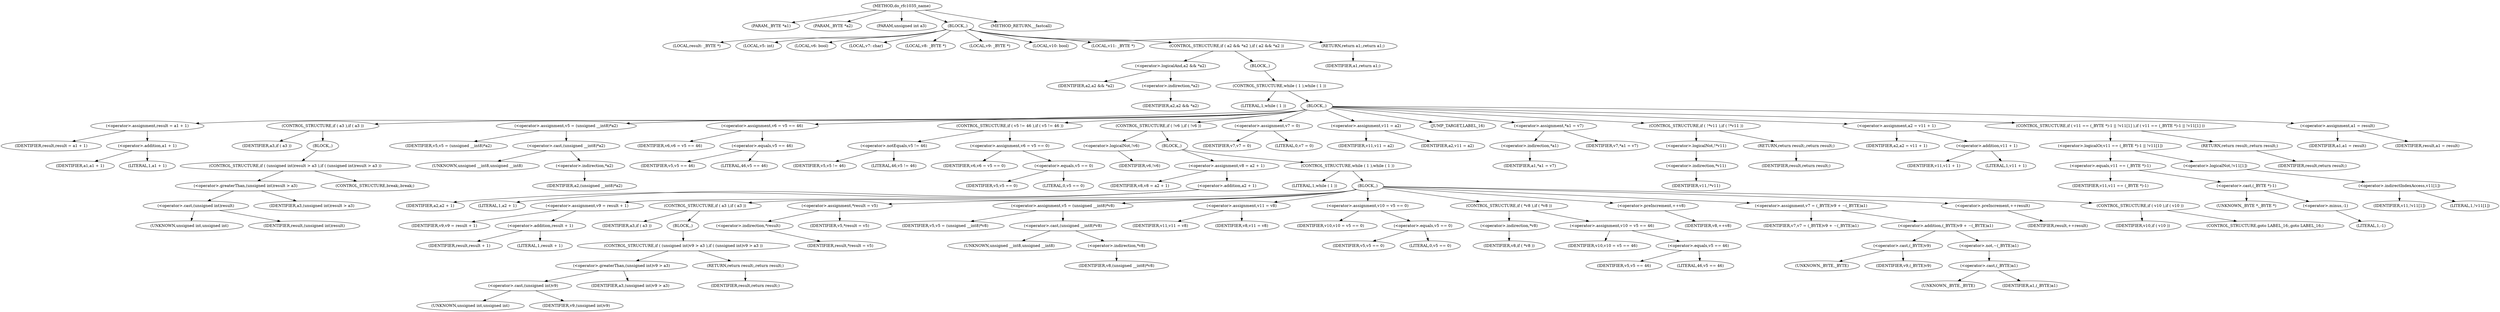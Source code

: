 digraph do_rfc1035_name {  
"1000109" [label = "(METHOD,do_rfc1035_name)" ]
"1000110" [label = "(PARAM,_BYTE *a1)" ]
"1000111" [label = "(PARAM,_BYTE *a2)" ]
"1000112" [label = "(PARAM,unsigned int a3)" ]
"1000113" [label = "(BLOCK,,)" ]
"1000114" [label = "(LOCAL,result: _BYTE *)" ]
"1000115" [label = "(LOCAL,v5: int)" ]
"1000116" [label = "(LOCAL,v6: bool)" ]
"1000117" [label = "(LOCAL,v7: char)" ]
"1000118" [label = "(LOCAL,v8: _BYTE *)" ]
"1000119" [label = "(LOCAL,v9: _BYTE *)" ]
"1000120" [label = "(LOCAL,v10: bool)" ]
"1000121" [label = "(LOCAL,v11: _BYTE *)" ]
"1000122" [label = "(CONTROL_STRUCTURE,if ( a2 && *a2 ),if ( a2 && *a2 ))" ]
"1000123" [label = "(<operator>.logicalAnd,a2 && *a2)" ]
"1000124" [label = "(IDENTIFIER,a2,a2 && *a2)" ]
"1000125" [label = "(<operator>.indirection,*a2)" ]
"1000126" [label = "(IDENTIFIER,a2,a2 && *a2)" ]
"1000127" [label = "(BLOCK,,)" ]
"1000128" [label = "(CONTROL_STRUCTURE,while ( 1 ),while ( 1 ))" ]
"1000129" [label = "(LITERAL,1,while ( 1 ))" ]
"1000130" [label = "(BLOCK,,)" ]
"1000131" [label = "(<operator>.assignment,result = a1 + 1)" ]
"1000132" [label = "(IDENTIFIER,result,result = a1 + 1)" ]
"1000133" [label = "(<operator>.addition,a1 + 1)" ]
"1000134" [label = "(IDENTIFIER,a1,a1 + 1)" ]
"1000135" [label = "(LITERAL,1,a1 + 1)" ]
"1000136" [label = "(CONTROL_STRUCTURE,if ( a3 ),if ( a3 ))" ]
"1000137" [label = "(IDENTIFIER,a3,if ( a3 ))" ]
"1000138" [label = "(BLOCK,,)" ]
"1000139" [label = "(CONTROL_STRUCTURE,if ( (unsigned int)result > a3 ),if ( (unsigned int)result > a3 ))" ]
"1000140" [label = "(<operator>.greaterThan,(unsigned int)result > a3)" ]
"1000141" [label = "(<operator>.cast,(unsigned int)result)" ]
"1000142" [label = "(UNKNOWN,unsigned int,unsigned int)" ]
"1000143" [label = "(IDENTIFIER,result,(unsigned int)result)" ]
"1000144" [label = "(IDENTIFIER,a3,(unsigned int)result > a3)" ]
"1000145" [label = "(CONTROL_STRUCTURE,break;,break;)" ]
"1000146" [label = "(<operator>.assignment,v5 = (unsigned __int8)*a2)" ]
"1000147" [label = "(IDENTIFIER,v5,v5 = (unsigned __int8)*a2)" ]
"1000148" [label = "(<operator>.cast,(unsigned __int8)*a2)" ]
"1000149" [label = "(UNKNOWN,unsigned __int8,unsigned __int8)" ]
"1000150" [label = "(<operator>.indirection,*a2)" ]
"1000151" [label = "(IDENTIFIER,a2,(unsigned __int8)*a2)" ]
"1000152" [label = "(<operator>.assignment,v6 = v5 == 46)" ]
"1000153" [label = "(IDENTIFIER,v6,v6 = v5 == 46)" ]
"1000154" [label = "(<operator>.equals,v5 == 46)" ]
"1000155" [label = "(IDENTIFIER,v5,v5 == 46)" ]
"1000156" [label = "(LITERAL,46,v5 == 46)" ]
"1000157" [label = "(CONTROL_STRUCTURE,if ( v5 != 46 ),if ( v5 != 46 ))" ]
"1000158" [label = "(<operator>.notEquals,v5 != 46)" ]
"1000159" [label = "(IDENTIFIER,v5,v5 != 46)" ]
"1000160" [label = "(LITERAL,46,v5 != 46)" ]
"1000161" [label = "(<operator>.assignment,v6 = v5 == 0)" ]
"1000162" [label = "(IDENTIFIER,v6,v6 = v5 == 0)" ]
"1000163" [label = "(<operator>.equals,v5 == 0)" ]
"1000164" [label = "(IDENTIFIER,v5,v5 == 0)" ]
"1000165" [label = "(LITERAL,0,v5 == 0)" ]
"1000166" [label = "(CONTROL_STRUCTURE,if ( !v6 ),if ( !v6 ))" ]
"1000167" [label = "(<operator>.logicalNot,!v6)" ]
"1000168" [label = "(IDENTIFIER,v6,!v6)" ]
"1000169" [label = "(BLOCK,,)" ]
"1000170" [label = "(<operator>.assignment,v8 = a2 + 1)" ]
"1000171" [label = "(IDENTIFIER,v8,v8 = a2 + 1)" ]
"1000172" [label = "(<operator>.addition,a2 + 1)" ]
"1000173" [label = "(IDENTIFIER,a2,a2 + 1)" ]
"1000174" [label = "(LITERAL,1,a2 + 1)" ]
"1000175" [label = "(CONTROL_STRUCTURE,while ( 1 ),while ( 1 ))" ]
"1000176" [label = "(LITERAL,1,while ( 1 ))" ]
"1000177" [label = "(BLOCK,,)" ]
"1000178" [label = "(<operator>.assignment,v9 = result + 1)" ]
"1000179" [label = "(IDENTIFIER,v9,v9 = result + 1)" ]
"1000180" [label = "(<operator>.addition,result + 1)" ]
"1000181" [label = "(IDENTIFIER,result,result + 1)" ]
"1000182" [label = "(LITERAL,1,result + 1)" ]
"1000183" [label = "(CONTROL_STRUCTURE,if ( a3 ),if ( a3 ))" ]
"1000184" [label = "(IDENTIFIER,a3,if ( a3 ))" ]
"1000185" [label = "(BLOCK,,)" ]
"1000186" [label = "(CONTROL_STRUCTURE,if ( (unsigned int)v9 > a3 ),if ( (unsigned int)v9 > a3 ))" ]
"1000187" [label = "(<operator>.greaterThan,(unsigned int)v9 > a3)" ]
"1000188" [label = "(<operator>.cast,(unsigned int)v9)" ]
"1000189" [label = "(UNKNOWN,unsigned int,unsigned int)" ]
"1000190" [label = "(IDENTIFIER,v9,(unsigned int)v9)" ]
"1000191" [label = "(IDENTIFIER,a3,(unsigned int)v9 > a3)" ]
"1000192" [label = "(RETURN,return result;,return result;)" ]
"1000193" [label = "(IDENTIFIER,result,return result;)" ]
"1000194" [label = "(<operator>.assignment,*result = v5)" ]
"1000195" [label = "(<operator>.indirection,*result)" ]
"1000196" [label = "(IDENTIFIER,result,*result = v5)" ]
"1000197" [label = "(IDENTIFIER,v5,*result = v5)" ]
"1000198" [label = "(<operator>.assignment,v5 = (unsigned __int8)*v8)" ]
"1000199" [label = "(IDENTIFIER,v5,v5 = (unsigned __int8)*v8)" ]
"1000200" [label = "(<operator>.cast,(unsigned __int8)*v8)" ]
"1000201" [label = "(UNKNOWN,unsigned __int8,unsigned __int8)" ]
"1000202" [label = "(<operator>.indirection,*v8)" ]
"1000203" [label = "(IDENTIFIER,v8,(unsigned __int8)*v8)" ]
"1000204" [label = "(<operator>.assignment,v11 = v8)" ]
"1000205" [label = "(IDENTIFIER,v11,v11 = v8)" ]
"1000206" [label = "(IDENTIFIER,v8,v11 = v8)" ]
"1000207" [label = "(<operator>.assignment,v10 = v5 == 0)" ]
"1000208" [label = "(IDENTIFIER,v10,v10 = v5 == 0)" ]
"1000209" [label = "(<operator>.equals,v5 == 0)" ]
"1000210" [label = "(IDENTIFIER,v5,v5 == 0)" ]
"1000211" [label = "(LITERAL,0,v5 == 0)" ]
"1000212" [label = "(CONTROL_STRUCTURE,if ( *v8 ),if ( *v8 ))" ]
"1000213" [label = "(<operator>.indirection,*v8)" ]
"1000214" [label = "(IDENTIFIER,v8,if ( *v8 ))" ]
"1000215" [label = "(<operator>.assignment,v10 = v5 == 46)" ]
"1000216" [label = "(IDENTIFIER,v10,v10 = v5 == 46)" ]
"1000217" [label = "(<operator>.equals,v5 == 46)" ]
"1000218" [label = "(IDENTIFIER,v5,v5 == 46)" ]
"1000219" [label = "(LITERAL,46,v5 == 46)" ]
"1000220" [label = "(<operator>.preIncrement,++v8)" ]
"1000221" [label = "(IDENTIFIER,v8,++v8)" ]
"1000222" [label = "(<operator>.assignment,v7 = (_BYTE)v9 + ~(_BYTE)a1)" ]
"1000223" [label = "(IDENTIFIER,v7,v7 = (_BYTE)v9 + ~(_BYTE)a1)" ]
"1000224" [label = "(<operator>.addition,(_BYTE)v9 + ~(_BYTE)a1)" ]
"1000225" [label = "(<operator>.cast,(_BYTE)v9)" ]
"1000226" [label = "(UNKNOWN,_BYTE,_BYTE)" ]
"1000227" [label = "(IDENTIFIER,v9,(_BYTE)v9)" ]
"1000228" [label = "(<operator>.not,~(_BYTE)a1)" ]
"1000229" [label = "(<operator>.cast,(_BYTE)a1)" ]
"1000230" [label = "(UNKNOWN,_BYTE,_BYTE)" ]
"1000231" [label = "(IDENTIFIER,a1,(_BYTE)a1)" ]
"1000232" [label = "(<operator>.preIncrement,++result)" ]
"1000233" [label = "(IDENTIFIER,result,++result)" ]
"1000234" [label = "(CONTROL_STRUCTURE,if ( v10 ),if ( v10 ))" ]
"1000235" [label = "(IDENTIFIER,v10,if ( v10 ))" ]
"1000236" [label = "(CONTROL_STRUCTURE,goto LABEL_16;,goto LABEL_16;)" ]
"1000237" [label = "(<operator>.assignment,v7 = 0)" ]
"1000238" [label = "(IDENTIFIER,v7,v7 = 0)" ]
"1000239" [label = "(LITERAL,0,v7 = 0)" ]
"1000240" [label = "(<operator>.assignment,v11 = a2)" ]
"1000241" [label = "(IDENTIFIER,v11,v11 = a2)" ]
"1000242" [label = "(IDENTIFIER,a2,v11 = a2)" ]
"1000243" [label = "(JUMP_TARGET,LABEL_16)" ]
"1000244" [label = "(<operator>.assignment,*a1 = v7)" ]
"1000245" [label = "(<operator>.indirection,*a1)" ]
"1000246" [label = "(IDENTIFIER,a1,*a1 = v7)" ]
"1000247" [label = "(IDENTIFIER,v7,*a1 = v7)" ]
"1000248" [label = "(CONTROL_STRUCTURE,if ( !*v11 ),if ( !*v11 ))" ]
"1000249" [label = "(<operator>.logicalNot,!*v11)" ]
"1000250" [label = "(<operator>.indirection,*v11)" ]
"1000251" [label = "(IDENTIFIER,v11,!*v11)" ]
"1000252" [label = "(RETURN,return result;,return result;)" ]
"1000253" [label = "(IDENTIFIER,result,return result;)" ]
"1000254" [label = "(<operator>.assignment,a2 = v11 + 1)" ]
"1000255" [label = "(IDENTIFIER,a2,a2 = v11 + 1)" ]
"1000256" [label = "(<operator>.addition,v11 + 1)" ]
"1000257" [label = "(IDENTIFIER,v11,v11 + 1)" ]
"1000258" [label = "(LITERAL,1,v11 + 1)" ]
"1000259" [label = "(CONTROL_STRUCTURE,if ( v11 == (_BYTE *)-1 || !v11[1] ),if ( v11 == (_BYTE *)-1 || !v11[1] ))" ]
"1000260" [label = "(<operator>.logicalOr,v11 == (_BYTE *)-1 || !v11[1])" ]
"1000261" [label = "(<operator>.equals,v11 == (_BYTE *)-1)" ]
"1000262" [label = "(IDENTIFIER,v11,v11 == (_BYTE *)-1)" ]
"1000263" [label = "(<operator>.cast,(_BYTE *)-1)" ]
"1000264" [label = "(UNKNOWN,_BYTE *,_BYTE *)" ]
"1000265" [label = "(<operator>.minus,-1)" ]
"1000266" [label = "(LITERAL,1,-1)" ]
"1000267" [label = "(<operator>.logicalNot,!v11[1])" ]
"1000268" [label = "(<operator>.indirectIndexAccess,v11[1])" ]
"1000269" [label = "(IDENTIFIER,v11,!v11[1])" ]
"1000270" [label = "(LITERAL,1,!v11[1])" ]
"1000271" [label = "(RETURN,return result;,return result;)" ]
"1000272" [label = "(IDENTIFIER,result,return result;)" ]
"1000273" [label = "(<operator>.assignment,a1 = result)" ]
"1000274" [label = "(IDENTIFIER,a1,a1 = result)" ]
"1000275" [label = "(IDENTIFIER,result,a1 = result)" ]
"1000276" [label = "(RETURN,return a1;,return a1;)" ]
"1000277" [label = "(IDENTIFIER,a1,return a1;)" ]
"1000278" [label = "(METHOD_RETURN,__fastcall)" ]
  "1000109" -> "1000110" 
  "1000109" -> "1000111" 
  "1000109" -> "1000112" 
  "1000109" -> "1000113" 
  "1000109" -> "1000278" 
  "1000113" -> "1000114" 
  "1000113" -> "1000115" 
  "1000113" -> "1000116" 
  "1000113" -> "1000117" 
  "1000113" -> "1000118" 
  "1000113" -> "1000119" 
  "1000113" -> "1000120" 
  "1000113" -> "1000121" 
  "1000113" -> "1000122" 
  "1000113" -> "1000276" 
  "1000122" -> "1000123" 
  "1000122" -> "1000127" 
  "1000123" -> "1000124" 
  "1000123" -> "1000125" 
  "1000125" -> "1000126" 
  "1000127" -> "1000128" 
  "1000128" -> "1000129" 
  "1000128" -> "1000130" 
  "1000130" -> "1000131" 
  "1000130" -> "1000136" 
  "1000130" -> "1000146" 
  "1000130" -> "1000152" 
  "1000130" -> "1000157" 
  "1000130" -> "1000166" 
  "1000130" -> "1000237" 
  "1000130" -> "1000240" 
  "1000130" -> "1000243" 
  "1000130" -> "1000244" 
  "1000130" -> "1000248" 
  "1000130" -> "1000254" 
  "1000130" -> "1000259" 
  "1000130" -> "1000273" 
  "1000131" -> "1000132" 
  "1000131" -> "1000133" 
  "1000133" -> "1000134" 
  "1000133" -> "1000135" 
  "1000136" -> "1000137" 
  "1000136" -> "1000138" 
  "1000138" -> "1000139" 
  "1000139" -> "1000140" 
  "1000139" -> "1000145" 
  "1000140" -> "1000141" 
  "1000140" -> "1000144" 
  "1000141" -> "1000142" 
  "1000141" -> "1000143" 
  "1000146" -> "1000147" 
  "1000146" -> "1000148" 
  "1000148" -> "1000149" 
  "1000148" -> "1000150" 
  "1000150" -> "1000151" 
  "1000152" -> "1000153" 
  "1000152" -> "1000154" 
  "1000154" -> "1000155" 
  "1000154" -> "1000156" 
  "1000157" -> "1000158" 
  "1000157" -> "1000161" 
  "1000158" -> "1000159" 
  "1000158" -> "1000160" 
  "1000161" -> "1000162" 
  "1000161" -> "1000163" 
  "1000163" -> "1000164" 
  "1000163" -> "1000165" 
  "1000166" -> "1000167" 
  "1000166" -> "1000169" 
  "1000167" -> "1000168" 
  "1000169" -> "1000170" 
  "1000169" -> "1000175" 
  "1000170" -> "1000171" 
  "1000170" -> "1000172" 
  "1000172" -> "1000173" 
  "1000172" -> "1000174" 
  "1000175" -> "1000176" 
  "1000175" -> "1000177" 
  "1000177" -> "1000178" 
  "1000177" -> "1000183" 
  "1000177" -> "1000194" 
  "1000177" -> "1000198" 
  "1000177" -> "1000204" 
  "1000177" -> "1000207" 
  "1000177" -> "1000212" 
  "1000177" -> "1000220" 
  "1000177" -> "1000222" 
  "1000177" -> "1000232" 
  "1000177" -> "1000234" 
  "1000178" -> "1000179" 
  "1000178" -> "1000180" 
  "1000180" -> "1000181" 
  "1000180" -> "1000182" 
  "1000183" -> "1000184" 
  "1000183" -> "1000185" 
  "1000185" -> "1000186" 
  "1000186" -> "1000187" 
  "1000186" -> "1000192" 
  "1000187" -> "1000188" 
  "1000187" -> "1000191" 
  "1000188" -> "1000189" 
  "1000188" -> "1000190" 
  "1000192" -> "1000193" 
  "1000194" -> "1000195" 
  "1000194" -> "1000197" 
  "1000195" -> "1000196" 
  "1000198" -> "1000199" 
  "1000198" -> "1000200" 
  "1000200" -> "1000201" 
  "1000200" -> "1000202" 
  "1000202" -> "1000203" 
  "1000204" -> "1000205" 
  "1000204" -> "1000206" 
  "1000207" -> "1000208" 
  "1000207" -> "1000209" 
  "1000209" -> "1000210" 
  "1000209" -> "1000211" 
  "1000212" -> "1000213" 
  "1000212" -> "1000215" 
  "1000213" -> "1000214" 
  "1000215" -> "1000216" 
  "1000215" -> "1000217" 
  "1000217" -> "1000218" 
  "1000217" -> "1000219" 
  "1000220" -> "1000221" 
  "1000222" -> "1000223" 
  "1000222" -> "1000224" 
  "1000224" -> "1000225" 
  "1000224" -> "1000228" 
  "1000225" -> "1000226" 
  "1000225" -> "1000227" 
  "1000228" -> "1000229" 
  "1000229" -> "1000230" 
  "1000229" -> "1000231" 
  "1000232" -> "1000233" 
  "1000234" -> "1000235" 
  "1000234" -> "1000236" 
  "1000237" -> "1000238" 
  "1000237" -> "1000239" 
  "1000240" -> "1000241" 
  "1000240" -> "1000242" 
  "1000244" -> "1000245" 
  "1000244" -> "1000247" 
  "1000245" -> "1000246" 
  "1000248" -> "1000249" 
  "1000248" -> "1000252" 
  "1000249" -> "1000250" 
  "1000250" -> "1000251" 
  "1000252" -> "1000253" 
  "1000254" -> "1000255" 
  "1000254" -> "1000256" 
  "1000256" -> "1000257" 
  "1000256" -> "1000258" 
  "1000259" -> "1000260" 
  "1000259" -> "1000271" 
  "1000260" -> "1000261" 
  "1000260" -> "1000267" 
  "1000261" -> "1000262" 
  "1000261" -> "1000263" 
  "1000263" -> "1000264" 
  "1000263" -> "1000265" 
  "1000265" -> "1000266" 
  "1000267" -> "1000268" 
  "1000268" -> "1000269" 
  "1000268" -> "1000270" 
  "1000271" -> "1000272" 
  "1000273" -> "1000274" 
  "1000273" -> "1000275" 
  "1000276" -> "1000277" 
}
